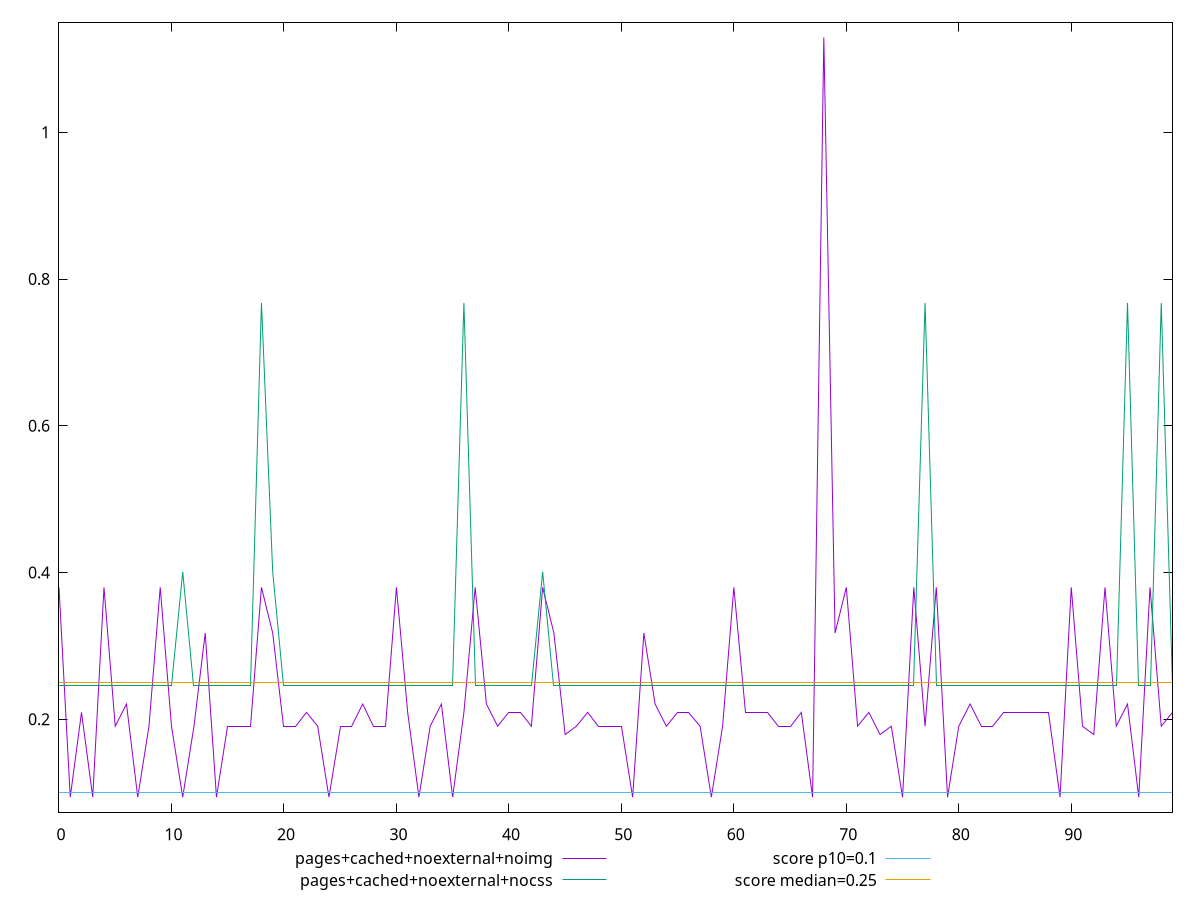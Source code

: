 reset

$pagesCachedNoexternalNoimg <<EOF
0 0.3797997665405274
1 0.0938739013671875
2 0.20941780090332032
3 0.0938739013671875
4 0.3797997665405274
5 0.1905707836151123
6 0.2207679271697998
7 0.0938739013671875
8 0.1905707836151123
9 0.3797997665405274
10 0.1905707836151123
11 0.0938739013671875
12 0.1905707836151123
13 0.31750728607177736
14 0.0938739013671875
15 0.1905707836151123
16 0.1905707836151123
17 0.1905707836151123
18 0.3797997665405274
19 0.31750728607177736
20 0.1905707836151123
21 0.1905707836151123
22 0.20941780090332032
23 0.1905707836151123
24 0.0938739013671875
25 0.1905707836151123
26 0.1905707836151123
27 0.2207679271697998
28 0.1905707836151123
29 0.1905707836151123
30 0.3797997665405274
31 0.20941780090332032
32 0.0938739013671875
33 0.1905707836151123
34 0.2207679271697998
35 0.0938739013671875
36 0.20941780090332032
37 0.3797997665405274
38 0.2207679271697998
39 0.1905707836151123
40 0.20941780090332032
41 0.20941780090332032
42 0.1905707836151123
43 0.3797997665405274
44 0.31750728607177736
45 0.17922065734863282
46 0.1905707836151123
47 0.20941780090332032
48 0.1905707836151123
49 0.1905707836151123
50 0.1905707836151123
51 0.0938739013671875
52 0.31750728607177736
53 0.2207679271697998
54 0.1905707836151123
55 0.20941780090332032
56 0.20941780090332032
57 0.1905707836151123
58 0.0938739013671875
59 0.1905707836151123
60 0.3797997665405274
61 0.20941780090332032
62 0.20941780090332032
63 0.20941780090332032
64 0.1905707836151123
65 0.1905707836151123
66 0.20941780090332032
67 0.0938739013671875
68 1.1291448974609375
69 0.31750728607177736
70 0.3797997665405274
71 0.1905707836151123
72 0.20941780090332032
73 0.17922065734863282
74 0.1905707836151123
75 0.0938739013671875
76 0.3797997665405274
77 0.1905707836151123
78 0.3797997665405274
79 0.0938739013671875
80 0.1905707836151123
81 0.2207679271697998
82 0.1905707836151123
83 0.1905707836151123
84 0.20941780090332032
85 0.20941780090332032
86 0.20941780090332032
87 0.20941780090332032
88 0.20941780090332032
89 0.0938739013671875
90 0.3797997665405274
91 0.1905707836151123
92 0.17922065734863282
93 0.3797997665405274
94 0.1905707836151123
95 0.2207679271697998
96 0.0938739013671875
97 0.3797997665405274
98 0.1905707836151123
99 0.20941780090332032
EOF

$pagesCachedNoexternalNocss <<EOF
0 0.24537114122178816
1 0.24537114122178816
2 0.24537114122178816
3 0.24537114122178816
4 0.24537114122178816
5 0.24537114122178816
6 0.24537114122178816
7 0.24537114122178816
8 0.24537114122178816
9 0.24537114122178816
10 0.24537114122178816
11 0.40092286936442056
12 0.24537114122178816
13 0.24537114122178816
14 0.24537114122178816
15 0.24537114122178816
16 0.24537114122178816
17 0.24537114122178816
18 0.7674015206231011
19 0.4010815065171983
20 0.24537114122178816
21 0.24537114122178816
22 0.24537114122178816
23 0.24537114122178816
24 0.24537114122178816
25 0.24537114122178816
26 0.24537114122178816
27 0.24537114122178816
28 0.24537114122178816
29 0.24537114122178816
30 0.24537114122178816
31 0.24537114122178816
32 0.24537114122178816
33 0.24537114122178816
34 0.24537114122178816
35 0.24537114122178816
36 0.7674015206231011
37 0.24537114122178816
38 0.24537114122178816
39 0.24537114122178816
40 0.24537114122178816
41 0.24537114122178816
42 0.24537114122178816
43 0.40092286936442056
44 0.24537114122178816
45 0.24537114122178816
46 0.24537114122178816
47 0.24537114122178816
48 0.24537114122178816
49 0.24537114122178816
50 0.24537114122178816
51 0.24537114122178816
52 0.24537114122178816
53 0.24537114122178816
54 0.24537114122178816
55 0.24537114122178816
56 0.24537114122178816
57 0.24537114122178816
58 0.24537114122178816
59 0.24537114122178816
60 0.24537114122178816
61 0.24537114122178816
62 0.24537114122178816
63 0.24537114122178816
64 0.24537114122178816
65 0.24537114122178816
66 0.24537114122178816
67 0.24537114122178816
68 0.24537114122178816
69 0.24537114122178816
70 0.24537114122178816
71 0.24537114122178816
72 0.24537114122178816
73 0.24537114122178816
74 0.24537114122178816
75 0.24537114122178816
76 0.24537114122178816
77 0.7674015206231011
78 0.24537114122178816
79 0.24537114122178816
80 0.24537114122178816
81 0.24537114122178816
82 0.24537114122178816
83 0.24537114122178816
84 0.24537114122178816
85 0.24537114122178816
86 0.24537114122178816
87 0.24537114122178816
88 0.24537114122178816
89 0.24537114122178816
90 0.24537114122178816
91 0.24537114122178816
92 0.24537114122178816
93 0.24537114122178816
94 0.24537114122178816
95 0.7674015206231011
96 0.24537114122178816
97 0.24537114122178816
98 0.7674015206231011
99 0.24537114122178816
EOF

set key outside below
set xrange [0:99]
set yrange [0.07316848144531249:1.1498503173828125]
set terminal svg size 640, 500 enhanced background rgb 'white'
set output "report_00007_2020-12-11T15:55:29.892Z/cumulative-layout-shift/comparison/line/8_vs_9.svg"

plot $pagesCachedNoexternalNoimg title "pages+cached+noexternal+noimg" with line, \
     $pagesCachedNoexternalNocss title "pages+cached+noexternal+nocss" with line, \
     0.1 title "score p10=0.1", \
     0.25 title "score median=0.25"

reset

